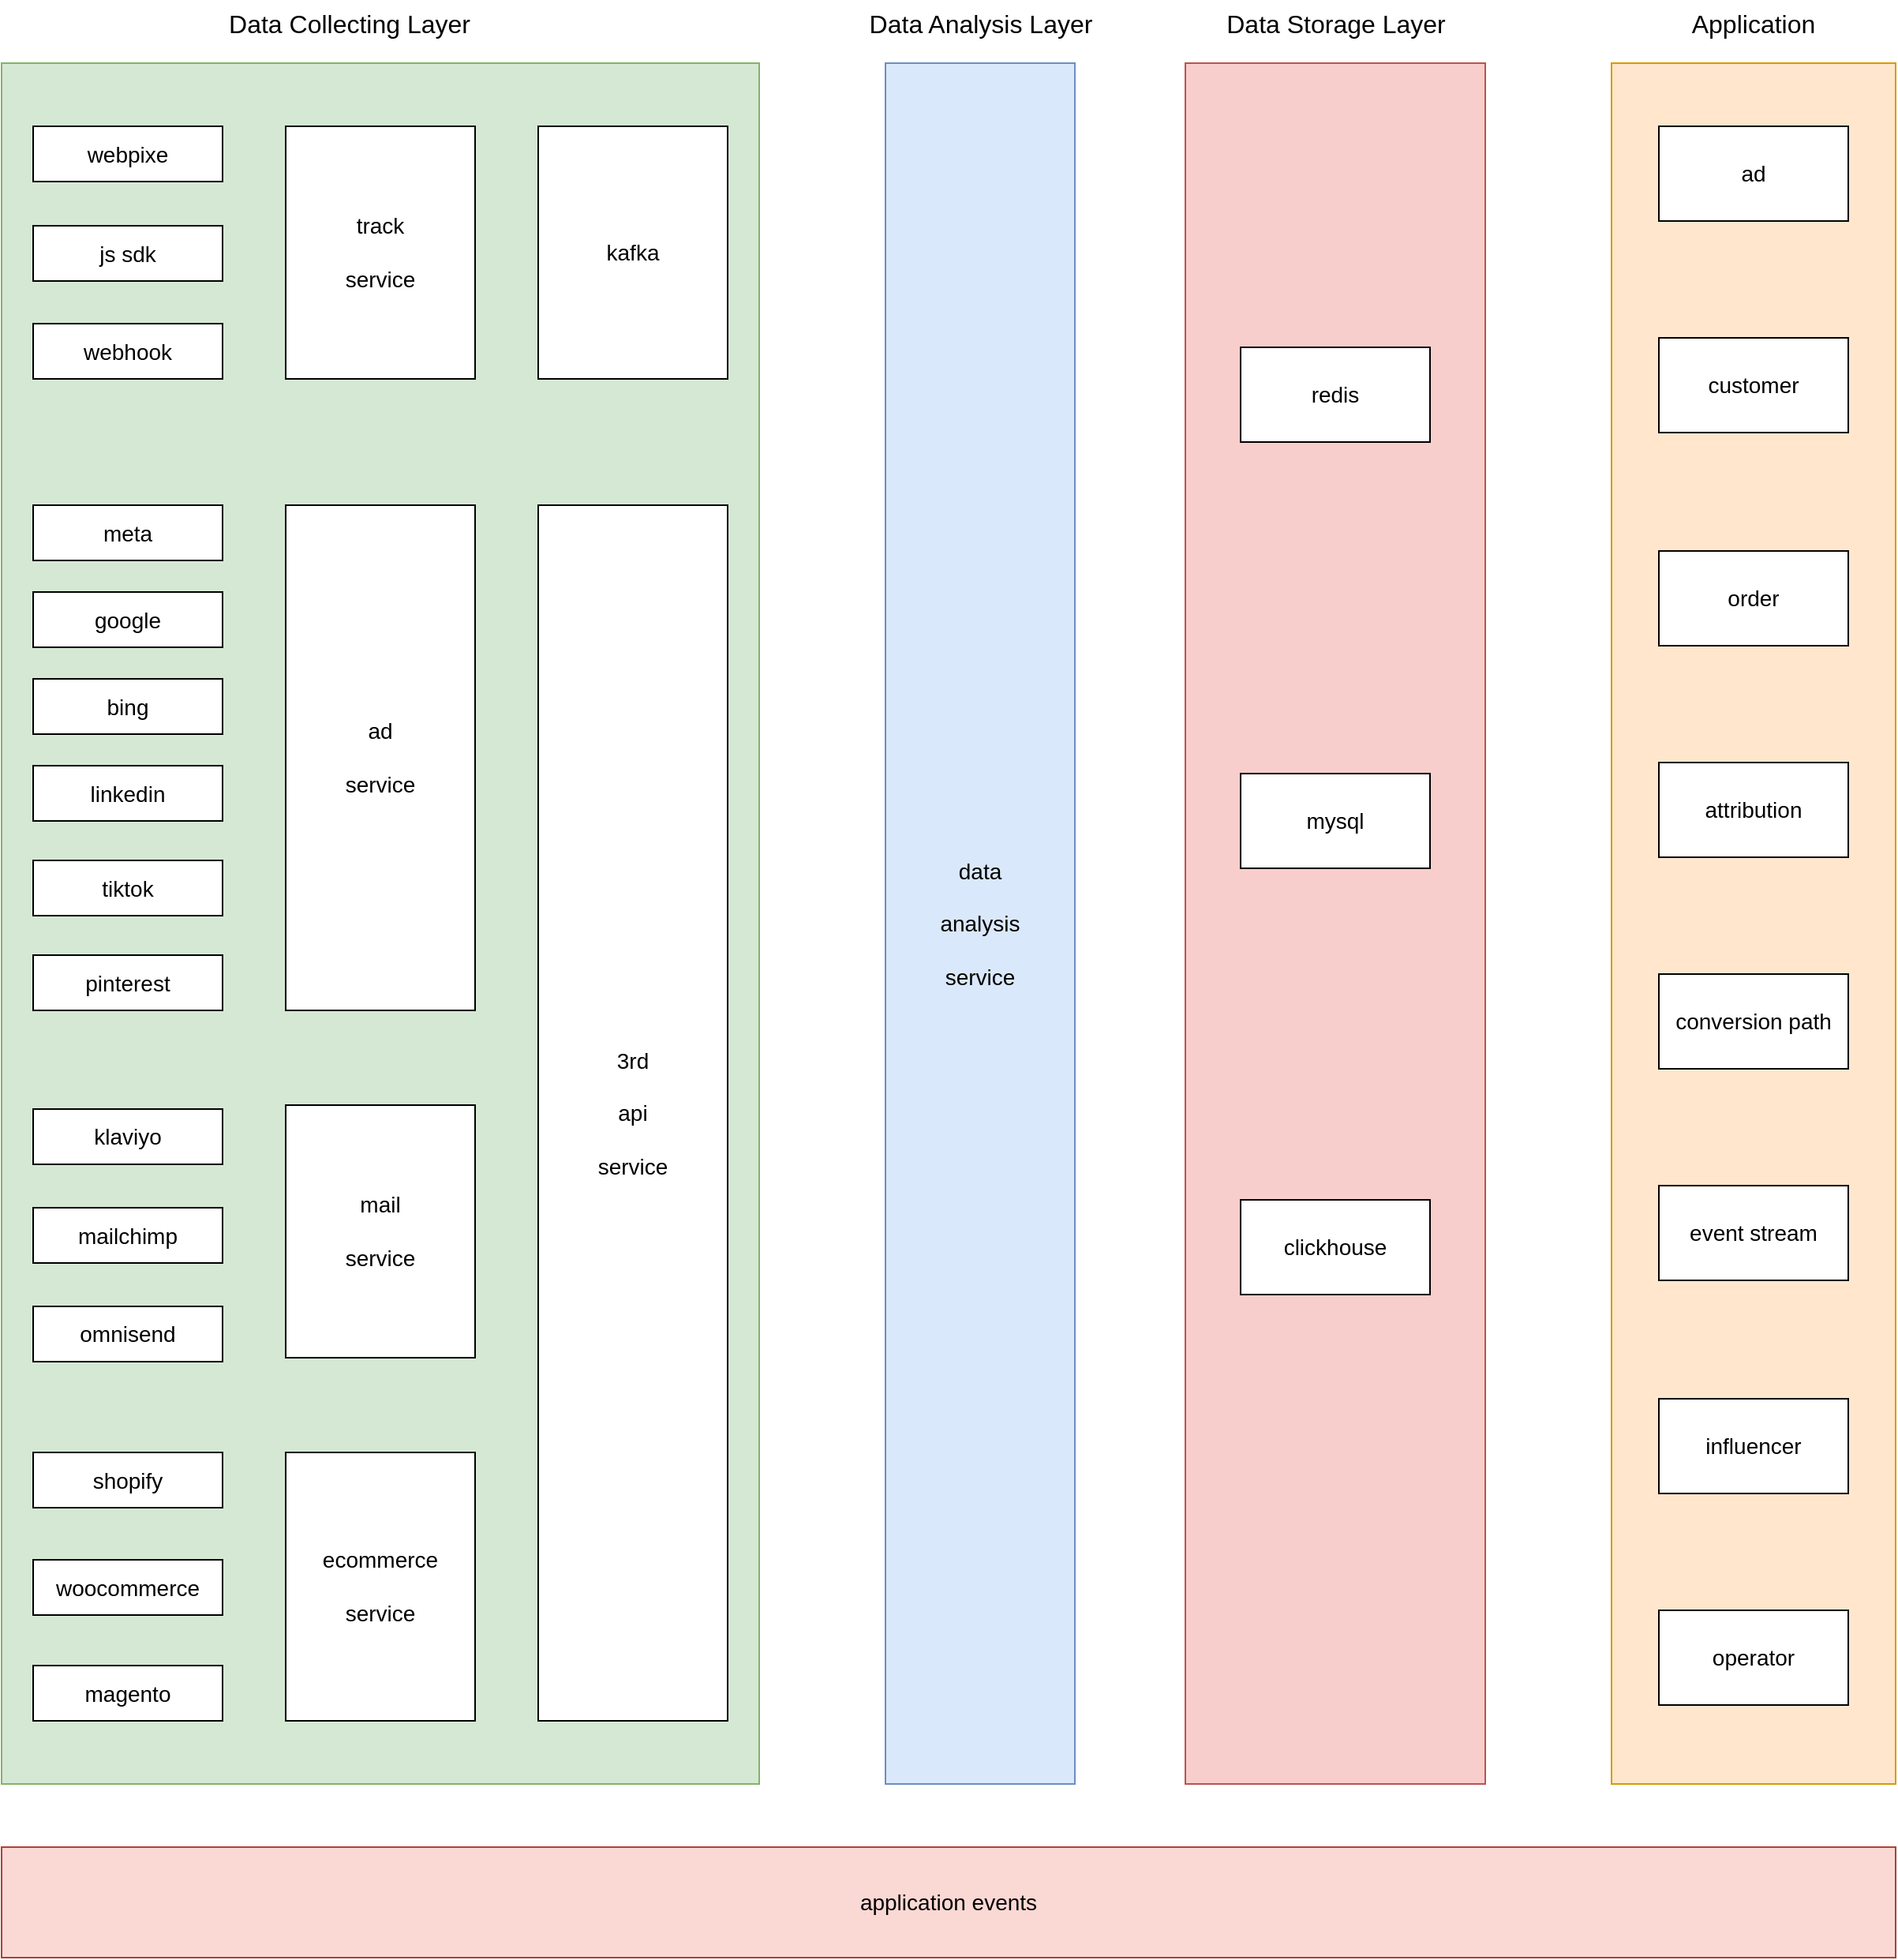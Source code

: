 <mxfile version="22.1.11" type="github">
  <diagram name="第 1 页" id="z60zmUDA_NRWNLkNqfMZ">
    <mxGraphModel dx="2931" dy="1757" grid="1" gridSize="10" guides="1" tooltips="1" connect="1" arrows="1" fold="1" page="1" pageScale="1" pageWidth="827" pageHeight="1169" math="0" shadow="0">
      <root>
        <mxCell id="0" />
        <mxCell id="1" parent="0" />
        <mxCell id="jyB_UmzL48LcIVnqlv-9-24" value="" style="rounded=0;whiteSpace=wrap;html=1;fontSize=14;fillColor=#d5e8d4;strokeColor=#82b366;" parent="1" vertex="1">
          <mxGeometry x="220" y="330" width="480" height="1090" as="geometry" />
        </mxCell>
        <mxCell id="jyB_UmzL48LcIVnqlv-9-1" value="webpixe" style="rounded=0;whiteSpace=wrap;html=1;fontSize=14;" parent="1" vertex="1">
          <mxGeometry x="240" y="370" width="120" height="35" as="geometry" />
        </mxCell>
        <mxCell id="jyB_UmzL48LcIVnqlv-9-2" value="js sdk" style="rounded=0;whiteSpace=wrap;html=1;fontSize=14;" parent="1" vertex="1">
          <mxGeometry x="240" y="433" width="120" height="35" as="geometry" />
        </mxCell>
        <mxCell id="jyB_UmzL48LcIVnqlv-9-3" value="webhook" style="rounded=0;whiteSpace=wrap;html=1;fontSize=14;" parent="1" vertex="1">
          <mxGeometry x="240" y="495" width="120" height="35" as="geometry" />
        </mxCell>
        <mxCell id="jyB_UmzL48LcIVnqlv-9-4" value="track&lt;br style=&quot;font-size: 14px;&quot;&gt;&lt;br style=&quot;font-size: 14px;&quot;&gt;service" style="rounded=0;whiteSpace=wrap;html=1;fontSize=14;" parent="1" vertex="1">
          <mxGeometry x="400" y="370" width="120" height="160" as="geometry" />
        </mxCell>
        <mxCell id="jyB_UmzL48LcIVnqlv-9-5" value="kafka" style="rounded=0;whiteSpace=wrap;html=1;fontSize=14;" parent="1" vertex="1">
          <mxGeometry x="560" y="370" width="120" height="160" as="geometry" />
        </mxCell>
        <mxCell id="jyB_UmzL48LcIVnqlv-9-6" value="meta" style="rounded=0;whiteSpace=wrap;html=1;fontSize=14;" parent="1" vertex="1">
          <mxGeometry x="240" y="610" width="120" height="35" as="geometry" />
        </mxCell>
        <mxCell id="jyB_UmzL48LcIVnqlv-9-7" value="google" style="rounded=0;whiteSpace=wrap;html=1;fontSize=14;" parent="1" vertex="1">
          <mxGeometry x="240" y="665" width="120" height="35" as="geometry" />
        </mxCell>
        <mxCell id="jyB_UmzL48LcIVnqlv-9-8" value="bing" style="rounded=0;whiteSpace=wrap;html=1;fontSize=14;" parent="1" vertex="1">
          <mxGeometry x="240" y="720" width="120" height="35" as="geometry" />
        </mxCell>
        <mxCell id="jyB_UmzL48LcIVnqlv-9-9" value="linkedin" style="rounded=0;whiteSpace=wrap;html=1;fontSize=14;" parent="1" vertex="1">
          <mxGeometry x="240" y="775" width="120" height="35" as="geometry" />
        </mxCell>
        <mxCell id="jyB_UmzL48LcIVnqlv-9-10" value="tiktok" style="rounded=0;whiteSpace=wrap;html=1;fontSize=14;" parent="1" vertex="1">
          <mxGeometry x="240" y="835" width="120" height="35" as="geometry" />
        </mxCell>
        <mxCell id="jyB_UmzL48LcIVnqlv-9-11" value="pinterest" style="rounded=0;whiteSpace=wrap;html=1;fontSize=14;" parent="1" vertex="1">
          <mxGeometry x="240" y="895" width="120" height="35" as="geometry" />
        </mxCell>
        <mxCell id="jyB_UmzL48LcIVnqlv-9-12" value="klaviyo" style="rounded=0;whiteSpace=wrap;html=1;fontSize=14;" parent="1" vertex="1">
          <mxGeometry x="240" y="992.5" width="120" height="35" as="geometry" />
        </mxCell>
        <mxCell id="jyB_UmzL48LcIVnqlv-9-13" value="mailchimp" style="rounded=0;whiteSpace=wrap;html=1;fontSize=14;" parent="1" vertex="1">
          <mxGeometry x="240" y="1055" width="120" height="35" as="geometry" />
        </mxCell>
        <mxCell id="jyB_UmzL48LcIVnqlv-9-14" value="omnisend" style="rounded=0;whiteSpace=wrap;html=1;fontSize=14;" parent="1" vertex="1">
          <mxGeometry x="240" y="1117.5" width="120" height="35" as="geometry" />
        </mxCell>
        <mxCell id="jyB_UmzL48LcIVnqlv-9-15" value="shopify" style="rounded=0;whiteSpace=wrap;html=1;fontSize=14;" parent="1" vertex="1">
          <mxGeometry x="240" y="1210" width="120" height="35" as="geometry" />
        </mxCell>
        <mxCell id="jyB_UmzL48LcIVnqlv-9-16" value="woocommerce" style="rounded=0;whiteSpace=wrap;html=1;fontSize=14;" parent="1" vertex="1">
          <mxGeometry x="240" y="1278" width="120" height="35" as="geometry" />
        </mxCell>
        <mxCell id="jyB_UmzL48LcIVnqlv-9-17" value="magento" style="rounded=0;whiteSpace=wrap;html=1;fontSize=14;" parent="1" vertex="1">
          <mxGeometry x="240" y="1345" width="120" height="35" as="geometry" />
        </mxCell>
        <mxCell id="jyB_UmzL48LcIVnqlv-9-18" value="ad&lt;br style=&quot;font-size: 14px;&quot;&gt;&lt;br style=&quot;font-size: 14px;&quot;&gt;service" style="rounded=0;whiteSpace=wrap;html=1;fontSize=14;" parent="1" vertex="1">
          <mxGeometry x="400" y="610" width="120" height="320" as="geometry" />
        </mxCell>
        <mxCell id="jyB_UmzL48LcIVnqlv-9-19" value="mail&lt;br style=&quot;font-size: 14px;&quot;&gt;&lt;br style=&quot;font-size: 14px;&quot;&gt;service" style="rounded=0;whiteSpace=wrap;html=1;fontSize=14;" parent="1" vertex="1">
          <mxGeometry x="400" y="990" width="120" height="160" as="geometry" />
        </mxCell>
        <mxCell id="jyB_UmzL48LcIVnqlv-9-20" value="ecommerce&lt;br style=&quot;font-size: 14px;&quot;&gt;&lt;br style=&quot;font-size: 14px;&quot;&gt;service" style="rounded=0;whiteSpace=wrap;html=1;fontSize=14;" parent="1" vertex="1">
          <mxGeometry x="400" y="1210" width="120" height="170" as="geometry" />
        </mxCell>
        <mxCell id="jyB_UmzL48LcIVnqlv-9-21" value="3rd&lt;br style=&quot;font-size: 14px;&quot;&gt;&lt;br style=&quot;font-size: 14px;&quot;&gt;api&lt;br style=&quot;font-size: 14px;&quot;&gt;&lt;br style=&quot;font-size: 14px;&quot;&gt;service" style="rounded=0;whiteSpace=wrap;html=1;fontSize=14;" parent="1" vertex="1">
          <mxGeometry x="560" y="610" width="120" height="770" as="geometry" />
        </mxCell>
        <mxCell id="jyB_UmzL48LcIVnqlv-9-22" value="data&lt;br style=&quot;font-size: 14px;&quot;&gt;&lt;br style=&quot;font-size: 14px;&quot;&gt;analysis&lt;br style=&quot;font-size: 14px;&quot;&gt;&lt;br style=&quot;font-size: 14px;&quot;&gt;service" style="rounded=0;whiteSpace=wrap;html=1;fontSize=14;fillColor=#dae8fc;strokeColor=#6c8ebf;" parent="1" vertex="1">
          <mxGeometry x="780" y="330" width="120" height="1090" as="geometry" />
        </mxCell>
        <mxCell id="jyB_UmzL48LcIVnqlv-9-23" value="" style="rounded=0;whiteSpace=wrap;html=1;fontSize=14;fillColor=#f8cecc;strokeColor=#b85450;" parent="1" vertex="1">
          <mxGeometry x="970" y="330" width="190" height="1090" as="geometry" />
        </mxCell>
        <mxCell id="jyB_UmzL48LcIVnqlv-9-26" value="Data Collecting Layer" style="text;html=1;align=center;verticalAlign=middle;resizable=0;points=[];autosize=1;strokeColor=none;fillColor=none;fontSize=16;" parent="1" vertex="1">
          <mxGeometry x="350" y="290" width="180" height="30" as="geometry" />
        </mxCell>
        <mxCell id="ryWL0rZuBNHNWBqCZ-Gl-1" value="Data Analysis Layer" style="text;html=1;strokeColor=none;fillColor=none;align=center;verticalAlign=middle;whiteSpace=wrap;rounded=0;fontSize=16;" vertex="1" parent="1">
          <mxGeometry x="767.5" y="290" width="145" height="30" as="geometry" />
        </mxCell>
        <mxCell id="ryWL0rZuBNHNWBqCZ-Gl-2" value="Data Storage Layer" style="text;html=1;strokeColor=none;fillColor=none;align=center;verticalAlign=middle;whiteSpace=wrap;rounded=0;fontSize=16;" vertex="1" parent="1">
          <mxGeometry x="987.5" y="290" width="155" height="30" as="geometry" />
        </mxCell>
        <mxCell id="ryWL0rZuBNHNWBqCZ-Gl-3" value="redis" style="rounded=0;whiteSpace=wrap;html=1;fontSize=14;" vertex="1" parent="1">
          <mxGeometry x="1005" y="510" width="120" height="60" as="geometry" />
        </mxCell>
        <mxCell id="ryWL0rZuBNHNWBqCZ-Gl-4" value="application events" style="rounded=0;whiteSpace=wrap;html=1;fontSize=14;fillColor=#fad9d5;strokeColor=#ae4132;" vertex="1" parent="1">
          <mxGeometry x="220" y="1460" width="1200" height="70" as="geometry" />
        </mxCell>
        <mxCell id="ryWL0rZuBNHNWBqCZ-Gl-5" value="mysql" style="rounded=0;whiteSpace=wrap;html=1;fontSize=14;" vertex="1" parent="1">
          <mxGeometry x="1005" y="780" width="120" height="60" as="geometry" />
        </mxCell>
        <mxCell id="ryWL0rZuBNHNWBqCZ-Gl-6" value="clickhouse" style="rounded=0;whiteSpace=wrap;html=1;fontSize=14;" vertex="1" parent="1">
          <mxGeometry x="1005" y="1050" width="120" height="60" as="geometry" />
        </mxCell>
        <mxCell id="ryWL0rZuBNHNWBqCZ-Gl-7" value="" style="rounded=0;whiteSpace=wrap;html=1;fontSize=14;fillColor=#ffe6cc;strokeColor=#d79b00;" vertex="1" parent="1">
          <mxGeometry x="1240" y="330" width="180" height="1090" as="geometry" />
        </mxCell>
        <mxCell id="ryWL0rZuBNHNWBqCZ-Gl-8" value="Application" style="text;html=1;strokeColor=none;fillColor=none;align=center;verticalAlign=middle;whiteSpace=wrap;rounded=0;fontSize=16;" vertex="1" parent="1">
          <mxGeometry x="1300" y="290" width="60" height="30" as="geometry" />
        </mxCell>
        <mxCell id="ryWL0rZuBNHNWBqCZ-Gl-9" value="ad" style="rounded=0;whiteSpace=wrap;html=1;fontSize=14;" vertex="1" parent="1">
          <mxGeometry x="1270" y="370" width="120" height="60" as="geometry" />
        </mxCell>
        <mxCell id="ryWL0rZuBNHNWBqCZ-Gl-10" value="customer" style="rounded=0;whiteSpace=wrap;html=1;fontSize=14;" vertex="1" parent="1">
          <mxGeometry x="1270" y="504" width="120" height="60" as="geometry" />
        </mxCell>
        <mxCell id="ryWL0rZuBNHNWBqCZ-Gl-11" value="order" style="rounded=0;whiteSpace=wrap;html=1;fontSize=14;" vertex="1" parent="1">
          <mxGeometry x="1270" y="639" width="120" height="60" as="geometry" />
        </mxCell>
        <mxCell id="ryWL0rZuBNHNWBqCZ-Gl-12" value="attribution" style="rounded=0;whiteSpace=wrap;html=1;fontSize=14;" vertex="1" parent="1">
          <mxGeometry x="1270" y="773" width="120" height="60" as="geometry" />
        </mxCell>
        <mxCell id="ryWL0rZuBNHNWBqCZ-Gl-13" value="conversion path" style="rounded=0;whiteSpace=wrap;html=1;fontSize=14;" vertex="1" parent="1">
          <mxGeometry x="1270" y="907" width="120" height="60" as="geometry" />
        </mxCell>
        <mxCell id="ryWL0rZuBNHNWBqCZ-Gl-14" value="event stream" style="rounded=0;whiteSpace=wrap;html=1;fontSize=14;" vertex="1" parent="1">
          <mxGeometry x="1270" y="1041" width="120" height="60" as="geometry" />
        </mxCell>
        <mxCell id="ryWL0rZuBNHNWBqCZ-Gl-15" value="influencer" style="rounded=0;whiteSpace=wrap;html=1;fontSize=14;" vertex="1" parent="1">
          <mxGeometry x="1270" y="1176" width="120" height="60" as="geometry" />
        </mxCell>
        <mxCell id="ryWL0rZuBNHNWBqCZ-Gl-16" value="operator" style="rounded=0;whiteSpace=wrap;html=1;fontSize=14;" vertex="1" parent="1">
          <mxGeometry x="1270" y="1310" width="120" height="60" as="geometry" />
        </mxCell>
      </root>
    </mxGraphModel>
  </diagram>
</mxfile>
